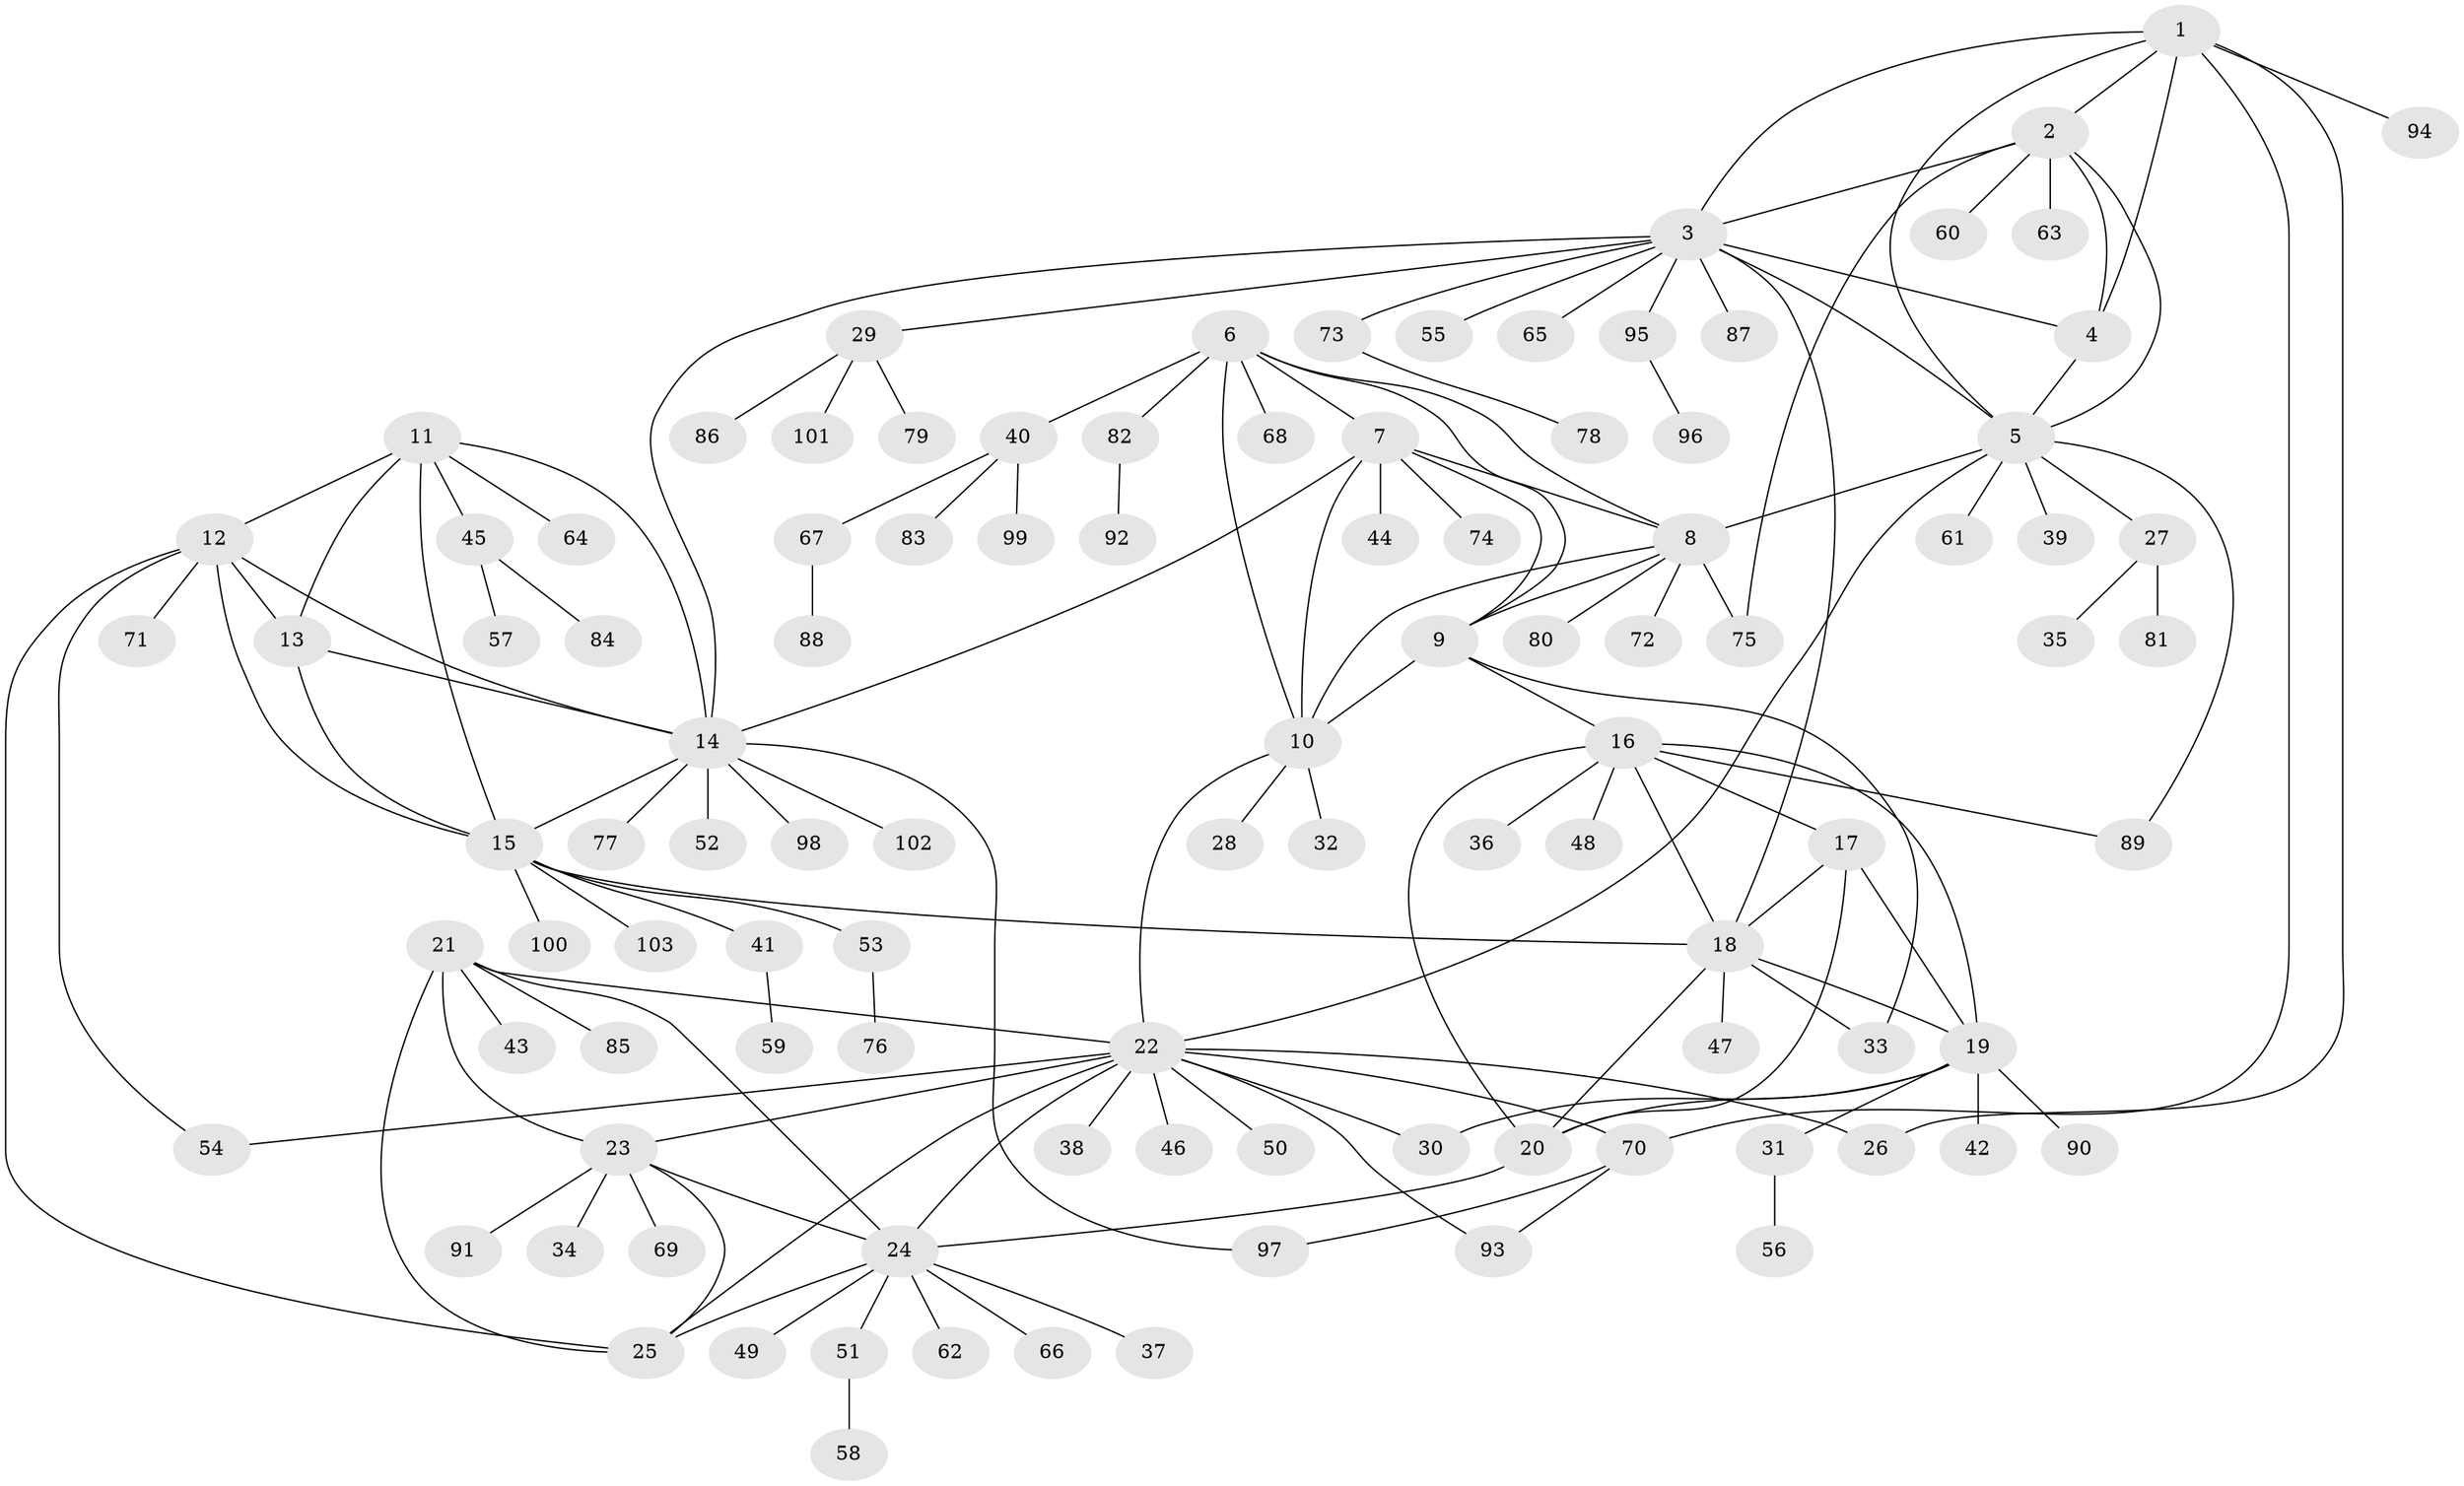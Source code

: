 // Generated by graph-tools (version 1.1) at 2025/50/03/09/25 03:50:38]
// undirected, 103 vertices, 147 edges
graph export_dot {
graph [start="1"]
  node [color=gray90,style=filled];
  1;
  2;
  3;
  4;
  5;
  6;
  7;
  8;
  9;
  10;
  11;
  12;
  13;
  14;
  15;
  16;
  17;
  18;
  19;
  20;
  21;
  22;
  23;
  24;
  25;
  26;
  27;
  28;
  29;
  30;
  31;
  32;
  33;
  34;
  35;
  36;
  37;
  38;
  39;
  40;
  41;
  42;
  43;
  44;
  45;
  46;
  47;
  48;
  49;
  50;
  51;
  52;
  53;
  54;
  55;
  56;
  57;
  58;
  59;
  60;
  61;
  62;
  63;
  64;
  65;
  66;
  67;
  68;
  69;
  70;
  71;
  72;
  73;
  74;
  75;
  76;
  77;
  78;
  79;
  80;
  81;
  82;
  83;
  84;
  85;
  86;
  87;
  88;
  89;
  90;
  91;
  92;
  93;
  94;
  95;
  96;
  97;
  98;
  99;
  100;
  101;
  102;
  103;
  1 -- 2;
  1 -- 3;
  1 -- 4;
  1 -- 5;
  1 -- 26;
  1 -- 70;
  1 -- 94;
  2 -- 3;
  2 -- 4;
  2 -- 5;
  2 -- 60;
  2 -- 63;
  2 -- 75;
  3 -- 4;
  3 -- 5;
  3 -- 14;
  3 -- 18;
  3 -- 29;
  3 -- 55;
  3 -- 65;
  3 -- 73;
  3 -- 87;
  3 -- 95;
  4 -- 5;
  5 -- 8;
  5 -- 22;
  5 -- 27;
  5 -- 39;
  5 -- 61;
  5 -- 89;
  6 -- 7;
  6 -- 8;
  6 -- 9;
  6 -- 10;
  6 -- 40;
  6 -- 68;
  6 -- 82;
  7 -- 8;
  7 -- 9;
  7 -- 10;
  7 -- 14;
  7 -- 44;
  7 -- 74;
  8 -- 9;
  8 -- 10;
  8 -- 72;
  8 -- 75;
  8 -- 80;
  9 -- 10;
  9 -- 16;
  9 -- 33;
  10 -- 22;
  10 -- 28;
  10 -- 32;
  11 -- 12;
  11 -- 13;
  11 -- 14;
  11 -- 15;
  11 -- 45;
  11 -- 64;
  12 -- 13;
  12 -- 14;
  12 -- 15;
  12 -- 25;
  12 -- 54;
  12 -- 71;
  13 -- 14;
  13 -- 15;
  14 -- 15;
  14 -- 52;
  14 -- 77;
  14 -- 97;
  14 -- 98;
  14 -- 102;
  15 -- 18;
  15 -- 41;
  15 -- 53;
  15 -- 100;
  15 -- 103;
  16 -- 17;
  16 -- 18;
  16 -- 19;
  16 -- 20;
  16 -- 36;
  16 -- 48;
  16 -- 89;
  17 -- 18;
  17 -- 19;
  17 -- 20;
  18 -- 19;
  18 -- 20;
  18 -- 33;
  18 -- 47;
  19 -- 20;
  19 -- 30;
  19 -- 31;
  19 -- 42;
  19 -- 90;
  20 -- 24;
  21 -- 22;
  21 -- 23;
  21 -- 24;
  21 -- 25;
  21 -- 43;
  21 -- 85;
  22 -- 23;
  22 -- 24;
  22 -- 25;
  22 -- 26;
  22 -- 30;
  22 -- 38;
  22 -- 46;
  22 -- 50;
  22 -- 54;
  22 -- 70;
  22 -- 93;
  23 -- 24;
  23 -- 25;
  23 -- 34;
  23 -- 69;
  23 -- 91;
  24 -- 25;
  24 -- 37;
  24 -- 49;
  24 -- 51;
  24 -- 62;
  24 -- 66;
  27 -- 35;
  27 -- 81;
  29 -- 79;
  29 -- 86;
  29 -- 101;
  31 -- 56;
  40 -- 67;
  40 -- 83;
  40 -- 99;
  41 -- 59;
  45 -- 57;
  45 -- 84;
  51 -- 58;
  53 -- 76;
  67 -- 88;
  70 -- 93;
  70 -- 97;
  73 -- 78;
  82 -- 92;
  95 -- 96;
}
